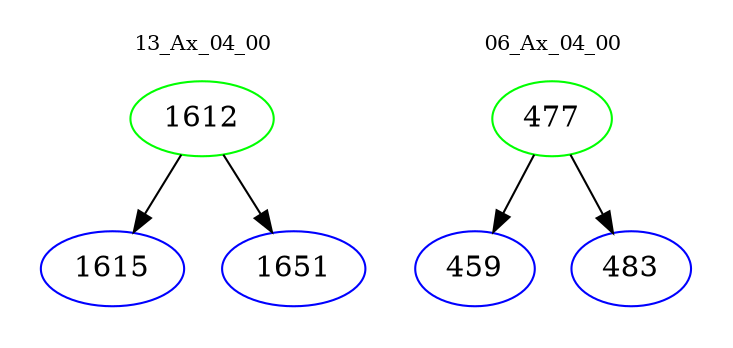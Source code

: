 digraph{
subgraph cluster_0 {
color = white
label = "13_Ax_04_00";
fontsize=10;
T0_1612 [label="1612", color="green"]
T0_1612 -> T0_1615 [color="black"]
T0_1615 [label="1615", color="blue"]
T0_1612 -> T0_1651 [color="black"]
T0_1651 [label="1651", color="blue"]
}
subgraph cluster_1 {
color = white
label = "06_Ax_04_00";
fontsize=10;
T1_477 [label="477", color="green"]
T1_477 -> T1_459 [color="black"]
T1_459 [label="459", color="blue"]
T1_477 -> T1_483 [color="black"]
T1_483 [label="483", color="blue"]
}
}
